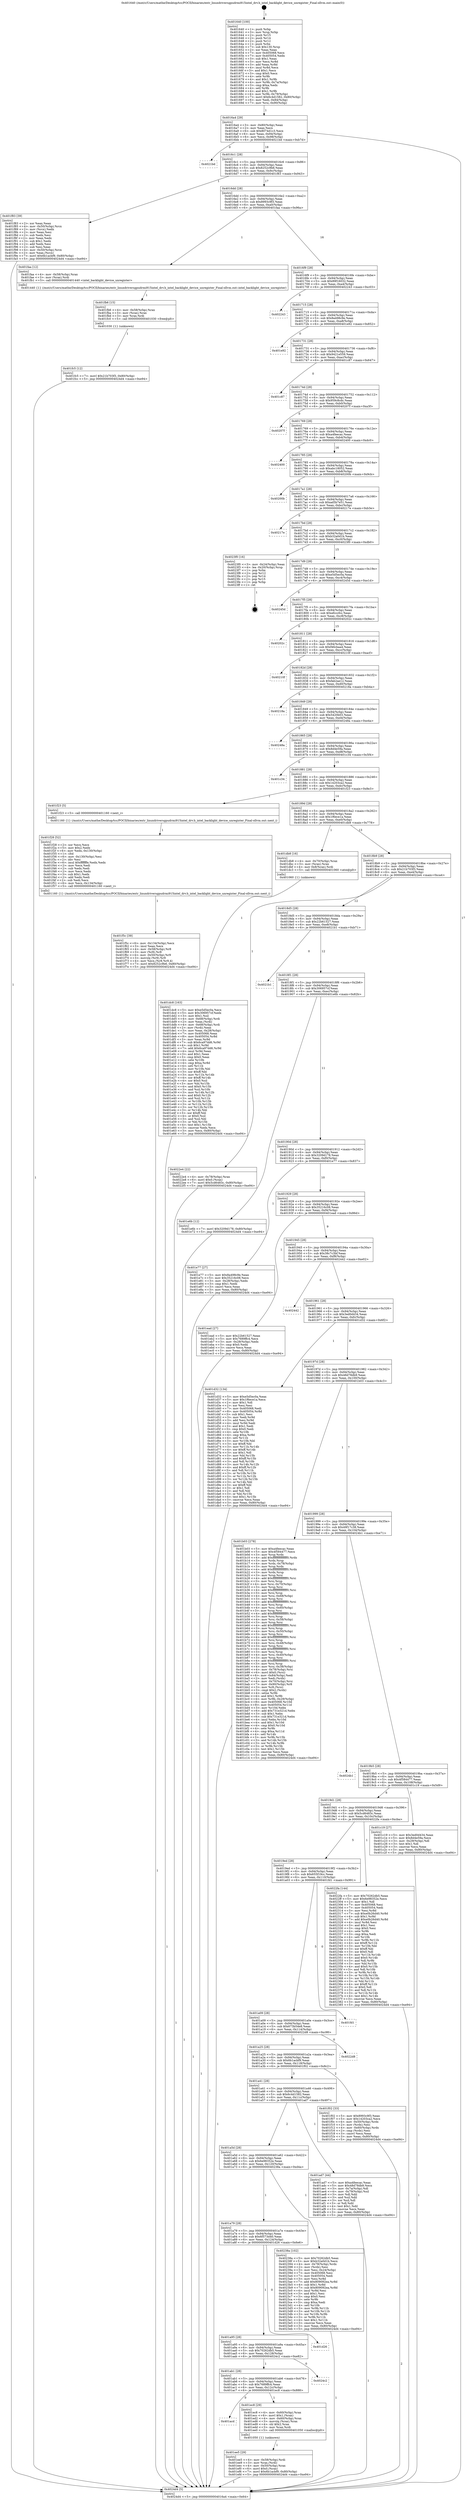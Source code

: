 digraph "0x401640" {
  label = "0x401640 (/mnt/c/Users/mathe/Desktop/tcc/POCII/binaries/extr_linuxdriversgpudrmi915intel_drv.h_intel_backlight_device_unregister_Final-ollvm.out::main(0))"
  labelloc = "t"
  node[shape=record]

  Entry [label="",width=0.3,height=0.3,shape=circle,fillcolor=black,style=filled]
  "0x4016a4" [label="{
     0x4016a4 [29]\l
     | [instrs]\l
     &nbsp;&nbsp;0x4016a4 \<+3\>: mov -0x80(%rbp),%eax\l
     &nbsp;&nbsp;0x4016a7 \<+2\>: mov %eax,%ecx\l
     &nbsp;&nbsp;0x4016a9 \<+6\>: sub $0x8074d1c3,%ecx\l
     &nbsp;&nbsp;0x4016af \<+6\>: mov %eax,-0x94(%rbp)\l
     &nbsp;&nbsp;0x4016b5 \<+6\>: mov %ecx,-0x98(%rbp)\l
     &nbsp;&nbsp;0x4016bb \<+6\>: je 00000000004021bd \<main+0xb7d\>\l
  }"]
  "0x4021bd" [label="{
     0x4021bd\l
  }", style=dashed]
  "0x4016c1" [label="{
     0x4016c1 [28]\l
     | [instrs]\l
     &nbsp;&nbsp;0x4016c1 \<+5\>: jmp 00000000004016c6 \<main+0x86\>\l
     &nbsp;&nbsp;0x4016c6 \<+6\>: mov -0x94(%rbp),%eax\l
     &nbsp;&nbsp;0x4016cc \<+5\>: sub $0x8252c9b6,%eax\l
     &nbsp;&nbsp;0x4016d1 \<+6\>: mov %eax,-0x9c(%rbp)\l
     &nbsp;&nbsp;0x4016d7 \<+6\>: je 0000000000401f83 \<main+0x943\>\l
  }"]
  Exit [label="",width=0.3,height=0.3,shape=circle,fillcolor=black,style=filled,peripheries=2]
  "0x401f83" [label="{
     0x401f83 [39]\l
     | [instrs]\l
     &nbsp;&nbsp;0x401f83 \<+2\>: xor %eax,%eax\l
     &nbsp;&nbsp;0x401f85 \<+4\>: mov -0x50(%rbp),%rcx\l
     &nbsp;&nbsp;0x401f89 \<+2\>: mov (%rcx),%edx\l
     &nbsp;&nbsp;0x401f8b \<+2\>: mov %eax,%esi\l
     &nbsp;&nbsp;0x401f8d \<+2\>: sub %edx,%esi\l
     &nbsp;&nbsp;0x401f8f \<+2\>: mov %eax,%edx\l
     &nbsp;&nbsp;0x401f91 \<+3\>: sub $0x1,%edx\l
     &nbsp;&nbsp;0x401f94 \<+2\>: add %edx,%esi\l
     &nbsp;&nbsp;0x401f96 \<+2\>: sub %esi,%eax\l
     &nbsp;&nbsp;0x401f98 \<+4\>: mov -0x50(%rbp),%rcx\l
     &nbsp;&nbsp;0x401f9c \<+2\>: mov %eax,(%rcx)\l
     &nbsp;&nbsp;0x401f9e \<+7\>: movl $0x6b1acbf9,-0x80(%rbp)\l
     &nbsp;&nbsp;0x401fa5 \<+5\>: jmp 00000000004024d4 \<main+0xe94\>\l
  }"]
  "0x4016dd" [label="{
     0x4016dd [28]\l
     | [instrs]\l
     &nbsp;&nbsp;0x4016dd \<+5\>: jmp 00000000004016e2 \<main+0xa2\>\l
     &nbsp;&nbsp;0x4016e2 \<+6\>: mov -0x94(%rbp),%eax\l
     &nbsp;&nbsp;0x4016e8 \<+5\>: sub $0x8993c9f3,%eax\l
     &nbsp;&nbsp;0x4016ed \<+6\>: mov %eax,-0xa0(%rbp)\l
     &nbsp;&nbsp;0x4016f3 \<+6\>: je 0000000000401faa \<main+0x96a\>\l
  }"]
  "0x401fc5" [label="{
     0x401fc5 [12]\l
     | [instrs]\l
     &nbsp;&nbsp;0x401fc5 \<+7\>: movl $0x21b703f3,-0x80(%rbp)\l
     &nbsp;&nbsp;0x401fcc \<+5\>: jmp 00000000004024d4 \<main+0xe94\>\l
  }"]
  "0x401faa" [label="{
     0x401faa [12]\l
     | [instrs]\l
     &nbsp;&nbsp;0x401faa \<+4\>: mov -0x58(%rbp),%rax\l
     &nbsp;&nbsp;0x401fae \<+3\>: mov (%rax),%rdi\l
     &nbsp;&nbsp;0x401fb1 \<+5\>: call 0000000000401440 \<intel_backlight_device_unregister\>\l
     | [calls]\l
     &nbsp;&nbsp;0x401440 \{1\} (/mnt/c/Users/mathe/Desktop/tcc/POCII/binaries/extr_linuxdriversgpudrmi915intel_drv.h_intel_backlight_device_unregister_Final-ollvm.out::intel_backlight_device_unregister)\l
  }"]
  "0x4016f9" [label="{
     0x4016f9 [28]\l
     | [instrs]\l
     &nbsp;&nbsp;0x4016f9 \<+5\>: jmp 00000000004016fe \<main+0xbe\>\l
     &nbsp;&nbsp;0x4016fe \<+6\>: mov -0x94(%rbp),%eax\l
     &nbsp;&nbsp;0x401704 \<+5\>: sub $0x89f16032,%eax\l
     &nbsp;&nbsp;0x401709 \<+6\>: mov %eax,-0xa4(%rbp)\l
     &nbsp;&nbsp;0x40170f \<+6\>: je 0000000000402243 \<main+0xc03\>\l
  }"]
  "0x401fb6" [label="{
     0x401fb6 [15]\l
     | [instrs]\l
     &nbsp;&nbsp;0x401fb6 \<+4\>: mov -0x58(%rbp),%rax\l
     &nbsp;&nbsp;0x401fba \<+3\>: mov (%rax),%rax\l
     &nbsp;&nbsp;0x401fbd \<+3\>: mov %rax,%rdi\l
     &nbsp;&nbsp;0x401fc0 \<+5\>: call 0000000000401030 \<free@plt\>\l
     | [calls]\l
     &nbsp;&nbsp;0x401030 \{1\} (unknown)\l
  }"]
  "0x402243" [label="{
     0x402243\l
  }", style=dashed]
  "0x401715" [label="{
     0x401715 [28]\l
     | [instrs]\l
     &nbsp;&nbsp;0x401715 \<+5\>: jmp 000000000040171a \<main+0xda\>\l
     &nbsp;&nbsp;0x40171a \<+6\>: mov -0x94(%rbp),%eax\l
     &nbsp;&nbsp;0x401720 \<+5\>: sub $0x8a498c9e,%eax\l
     &nbsp;&nbsp;0x401725 \<+6\>: mov %eax,-0xa8(%rbp)\l
     &nbsp;&nbsp;0x40172b \<+6\>: je 0000000000401e92 \<main+0x852\>\l
  }"]
  "0x401f5c" [label="{
     0x401f5c [39]\l
     | [instrs]\l
     &nbsp;&nbsp;0x401f5c \<+6\>: mov -0x134(%rbp),%ecx\l
     &nbsp;&nbsp;0x401f62 \<+3\>: imul %eax,%ecx\l
     &nbsp;&nbsp;0x401f65 \<+4\>: mov -0x58(%rbp),%r8\l
     &nbsp;&nbsp;0x401f69 \<+3\>: mov (%r8),%r8\l
     &nbsp;&nbsp;0x401f6c \<+4\>: mov -0x50(%rbp),%r9\l
     &nbsp;&nbsp;0x401f70 \<+3\>: movslq (%r9),%r9\l
     &nbsp;&nbsp;0x401f73 \<+4\>: mov %ecx,(%r8,%r9,4)\l
     &nbsp;&nbsp;0x401f77 \<+7\>: movl $0x8252c9b6,-0x80(%rbp)\l
     &nbsp;&nbsp;0x401f7e \<+5\>: jmp 00000000004024d4 \<main+0xe94\>\l
  }"]
  "0x401e92" [label="{
     0x401e92\l
  }", style=dashed]
  "0x401731" [label="{
     0x401731 [28]\l
     | [instrs]\l
     &nbsp;&nbsp;0x401731 \<+5\>: jmp 0000000000401736 \<main+0xf6\>\l
     &nbsp;&nbsp;0x401736 \<+6\>: mov -0x94(%rbp),%eax\l
     &nbsp;&nbsp;0x40173c \<+5\>: sub $0x9421e559,%eax\l
     &nbsp;&nbsp;0x401741 \<+6\>: mov %eax,-0xac(%rbp)\l
     &nbsp;&nbsp;0x401747 \<+6\>: je 0000000000401c87 \<main+0x647\>\l
  }"]
  "0x401f28" [label="{
     0x401f28 [52]\l
     | [instrs]\l
     &nbsp;&nbsp;0x401f28 \<+2\>: xor %ecx,%ecx\l
     &nbsp;&nbsp;0x401f2a \<+5\>: mov $0x2,%edx\l
     &nbsp;&nbsp;0x401f2f \<+6\>: mov %edx,-0x130(%rbp)\l
     &nbsp;&nbsp;0x401f35 \<+1\>: cltd\l
     &nbsp;&nbsp;0x401f36 \<+6\>: mov -0x130(%rbp),%esi\l
     &nbsp;&nbsp;0x401f3c \<+2\>: idiv %esi\l
     &nbsp;&nbsp;0x401f3e \<+6\>: imul $0xfffffffe,%edx,%edx\l
     &nbsp;&nbsp;0x401f44 \<+2\>: mov %ecx,%edi\l
     &nbsp;&nbsp;0x401f46 \<+2\>: sub %edx,%edi\l
     &nbsp;&nbsp;0x401f48 \<+2\>: mov %ecx,%edx\l
     &nbsp;&nbsp;0x401f4a \<+3\>: sub $0x1,%edx\l
     &nbsp;&nbsp;0x401f4d \<+2\>: add %edx,%edi\l
     &nbsp;&nbsp;0x401f4f \<+2\>: sub %edi,%ecx\l
     &nbsp;&nbsp;0x401f51 \<+6\>: mov %ecx,-0x134(%rbp)\l
     &nbsp;&nbsp;0x401f57 \<+5\>: call 0000000000401160 \<next_i\>\l
     | [calls]\l
     &nbsp;&nbsp;0x401160 \{1\} (/mnt/c/Users/mathe/Desktop/tcc/POCII/binaries/extr_linuxdriversgpudrmi915intel_drv.h_intel_backlight_device_unregister_Final-ollvm.out::next_i)\l
  }"]
  "0x401c87" [label="{
     0x401c87\l
  }", style=dashed]
  "0x40174d" [label="{
     0x40174d [28]\l
     | [instrs]\l
     &nbsp;&nbsp;0x40174d \<+5\>: jmp 0000000000401752 \<main+0x112\>\l
     &nbsp;&nbsp;0x401752 \<+6\>: mov -0x94(%rbp),%eax\l
     &nbsp;&nbsp;0x401758 \<+5\>: sub $0x959c8cdc,%eax\l
     &nbsp;&nbsp;0x40175d \<+6\>: mov %eax,-0xb0(%rbp)\l
     &nbsp;&nbsp;0x401763 \<+6\>: je 000000000040207f \<main+0xa3f\>\l
  }"]
  "0x401ee5" [label="{
     0x401ee5 [29]\l
     | [instrs]\l
     &nbsp;&nbsp;0x401ee5 \<+4\>: mov -0x58(%rbp),%rdi\l
     &nbsp;&nbsp;0x401ee9 \<+3\>: mov %rax,(%rdi)\l
     &nbsp;&nbsp;0x401eec \<+4\>: mov -0x50(%rbp),%rax\l
     &nbsp;&nbsp;0x401ef0 \<+6\>: movl $0x0,(%rax)\l
     &nbsp;&nbsp;0x401ef6 \<+7\>: movl $0x6b1acbf9,-0x80(%rbp)\l
     &nbsp;&nbsp;0x401efd \<+5\>: jmp 00000000004024d4 \<main+0xe94\>\l
  }"]
  "0x40207f" [label="{
     0x40207f\l
  }", style=dashed]
  "0x401769" [label="{
     0x401769 [28]\l
     | [instrs]\l
     &nbsp;&nbsp;0x401769 \<+5\>: jmp 000000000040176e \<main+0x12e\>\l
     &nbsp;&nbsp;0x40176e \<+6\>: mov -0x94(%rbp),%eax\l
     &nbsp;&nbsp;0x401774 \<+5\>: sub $0xa4feecac,%eax\l
     &nbsp;&nbsp;0x401779 \<+6\>: mov %eax,-0xb4(%rbp)\l
     &nbsp;&nbsp;0x40177f \<+6\>: je 0000000000402400 \<main+0xdc0\>\l
  }"]
  "0x401acd" [label="{
     0x401acd\l
  }", style=dashed]
  "0x402400" [label="{
     0x402400\l
  }", style=dashed]
  "0x401785" [label="{
     0x401785 [28]\l
     | [instrs]\l
     &nbsp;&nbsp;0x401785 \<+5\>: jmp 000000000040178a \<main+0x14a\>\l
     &nbsp;&nbsp;0x40178a \<+6\>: mov -0x94(%rbp),%eax\l
     &nbsp;&nbsp;0x401790 \<+5\>: sub $0xabc18052,%eax\l
     &nbsp;&nbsp;0x401795 \<+6\>: mov %eax,-0xb8(%rbp)\l
     &nbsp;&nbsp;0x40179b \<+6\>: je 000000000040200b \<main+0x9cb\>\l
  }"]
  "0x401ec8" [label="{
     0x401ec8 [29]\l
     | [instrs]\l
     &nbsp;&nbsp;0x401ec8 \<+4\>: mov -0x60(%rbp),%rax\l
     &nbsp;&nbsp;0x401ecc \<+6\>: movl $0x1,(%rax)\l
     &nbsp;&nbsp;0x401ed2 \<+4\>: mov -0x60(%rbp),%rax\l
     &nbsp;&nbsp;0x401ed6 \<+3\>: movslq (%rax),%rax\l
     &nbsp;&nbsp;0x401ed9 \<+4\>: shl $0x2,%rax\l
     &nbsp;&nbsp;0x401edd \<+3\>: mov %rax,%rdi\l
     &nbsp;&nbsp;0x401ee0 \<+5\>: call 0000000000401050 \<malloc@plt\>\l
     | [calls]\l
     &nbsp;&nbsp;0x401050 \{1\} (unknown)\l
  }"]
  "0x40200b" [label="{
     0x40200b\l
  }", style=dashed]
  "0x4017a1" [label="{
     0x4017a1 [28]\l
     | [instrs]\l
     &nbsp;&nbsp;0x4017a1 \<+5\>: jmp 00000000004017a6 \<main+0x166\>\l
     &nbsp;&nbsp;0x4017a6 \<+6\>: mov -0x94(%rbp),%eax\l
     &nbsp;&nbsp;0x4017ac \<+5\>: sub $0xad5b7e51,%eax\l
     &nbsp;&nbsp;0x4017b1 \<+6\>: mov %eax,-0xbc(%rbp)\l
     &nbsp;&nbsp;0x4017b7 \<+6\>: je 000000000040217e \<main+0xb3e\>\l
  }"]
  "0x401ab1" [label="{
     0x401ab1 [28]\l
     | [instrs]\l
     &nbsp;&nbsp;0x401ab1 \<+5\>: jmp 0000000000401ab6 \<main+0x476\>\l
     &nbsp;&nbsp;0x401ab6 \<+6\>: mov -0x94(%rbp),%eax\l
     &nbsp;&nbsp;0x401abc \<+5\>: sub $0x7689ffc4,%eax\l
     &nbsp;&nbsp;0x401ac1 \<+6\>: mov %eax,-0x12c(%rbp)\l
     &nbsp;&nbsp;0x401ac7 \<+6\>: je 0000000000401ec8 \<main+0x888\>\l
  }"]
  "0x40217e" [label="{
     0x40217e\l
  }", style=dashed]
  "0x4017bd" [label="{
     0x4017bd [28]\l
     | [instrs]\l
     &nbsp;&nbsp;0x4017bd \<+5\>: jmp 00000000004017c2 \<main+0x182\>\l
     &nbsp;&nbsp;0x4017c2 \<+6\>: mov -0x94(%rbp),%eax\l
     &nbsp;&nbsp;0x4017c8 \<+5\>: sub $0xb32a0d1b,%eax\l
     &nbsp;&nbsp;0x4017cd \<+6\>: mov %eax,-0xc0(%rbp)\l
     &nbsp;&nbsp;0x4017d3 \<+6\>: je 00000000004023f0 \<main+0xdb0\>\l
  }"]
  "0x4024c2" [label="{
     0x4024c2\l
  }", style=dashed]
  "0x4023f0" [label="{
     0x4023f0 [16]\l
     | [instrs]\l
     &nbsp;&nbsp;0x4023f0 \<+3\>: mov -0x24(%rbp),%eax\l
     &nbsp;&nbsp;0x4023f3 \<+4\>: lea -0x20(%rbp),%rsp\l
     &nbsp;&nbsp;0x4023f7 \<+1\>: pop %rbx\l
     &nbsp;&nbsp;0x4023f8 \<+2\>: pop %r12\l
     &nbsp;&nbsp;0x4023fa \<+2\>: pop %r14\l
     &nbsp;&nbsp;0x4023fc \<+2\>: pop %r15\l
     &nbsp;&nbsp;0x4023fe \<+1\>: pop %rbp\l
     &nbsp;&nbsp;0x4023ff \<+1\>: ret\l
  }"]
  "0x4017d9" [label="{
     0x4017d9 [28]\l
     | [instrs]\l
     &nbsp;&nbsp;0x4017d9 \<+5\>: jmp 00000000004017de \<main+0x19e\>\l
     &nbsp;&nbsp;0x4017de \<+6\>: mov -0x94(%rbp),%eax\l
     &nbsp;&nbsp;0x4017e4 \<+5\>: sub $0xe5d5ec0a,%eax\l
     &nbsp;&nbsp;0x4017e9 \<+6\>: mov %eax,-0xc4(%rbp)\l
     &nbsp;&nbsp;0x4017ef \<+6\>: je 000000000040245d \<main+0xe1d\>\l
  }"]
  "0x401a95" [label="{
     0x401a95 [28]\l
     | [instrs]\l
     &nbsp;&nbsp;0x401a95 \<+5\>: jmp 0000000000401a9a \<main+0x45a\>\l
     &nbsp;&nbsp;0x401a9a \<+6\>: mov -0x94(%rbp),%eax\l
     &nbsp;&nbsp;0x401aa0 \<+5\>: sub $0x70262db5,%eax\l
     &nbsp;&nbsp;0x401aa5 \<+6\>: mov %eax,-0x128(%rbp)\l
     &nbsp;&nbsp;0x401aab \<+6\>: je 00000000004024c2 \<main+0xe82\>\l
  }"]
  "0x40245d" [label="{
     0x40245d\l
  }", style=dashed]
  "0x4017f5" [label="{
     0x4017f5 [28]\l
     | [instrs]\l
     &nbsp;&nbsp;0x4017f5 \<+5\>: jmp 00000000004017fa \<main+0x1ba\>\l
     &nbsp;&nbsp;0x4017fa \<+6\>: mov -0x94(%rbp),%eax\l
     &nbsp;&nbsp;0x401800 \<+5\>: sub $0xefcccfcc,%eax\l
     &nbsp;&nbsp;0x401805 \<+6\>: mov %eax,-0xc8(%rbp)\l
     &nbsp;&nbsp;0x40180b \<+6\>: je 000000000040202c \<main+0x9ec\>\l
  }"]
  "0x401d26" [label="{
     0x401d26\l
  }", style=dashed]
  "0x40202c" [label="{
     0x40202c\l
  }", style=dashed]
  "0x401811" [label="{
     0x401811 [28]\l
     | [instrs]\l
     &nbsp;&nbsp;0x401811 \<+5\>: jmp 0000000000401816 \<main+0x1d6\>\l
     &nbsp;&nbsp;0x401816 \<+6\>: mov -0x94(%rbp),%eax\l
     &nbsp;&nbsp;0x40181c \<+5\>: sub $0xf46cbaa4,%eax\l
     &nbsp;&nbsp;0x401821 \<+6\>: mov %eax,-0xcc(%rbp)\l
     &nbsp;&nbsp;0x401827 \<+6\>: je 000000000040210f \<main+0xacf\>\l
  }"]
  "0x401a79" [label="{
     0x401a79 [28]\l
     | [instrs]\l
     &nbsp;&nbsp;0x401a79 \<+5\>: jmp 0000000000401a7e \<main+0x43e\>\l
     &nbsp;&nbsp;0x401a7e \<+6\>: mov -0x94(%rbp),%eax\l
     &nbsp;&nbsp;0x401a84 \<+5\>: sub $0x6f573d40,%eax\l
     &nbsp;&nbsp;0x401a89 \<+6\>: mov %eax,-0x124(%rbp)\l
     &nbsp;&nbsp;0x401a8f \<+6\>: je 0000000000401d26 \<main+0x6e6\>\l
  }"]
  "0x40210f" [label="{
     0x40210f\l
  }", style=dashed]
  "0x40182d" [label="{
     0x40182d [28]\l
     | [instrs]\l
     &nbsp;&nbsp;0x40182d \<+5\>: jmp 0000000000401832 \<main+0x1f2\>\l
     &nbsp;&nbsp;0x401832 \<+6\>: mov -0x94(%rbp),%eax\l
     &nbsp;&nbsp;0x401838 \<+5\>: sub $0xfab2ae12,%eax\l
     &nbsp;&nbsp;0x40183d \<+6\>: mov %eax,-0xd0(%rbp)\l
     &nbsp;&nbsp;0x401843 \<+6\>: je 000000000040218a \<main+0xb4a\>\l
  }"]
  "0x40238a" [label="{
     0x40238a [102]\l
     | [instrs]\l
     &nbsp;&nbsp;0x40238a \<+5\>: mov $0x70262db5,%eax\l
     &nbsp;&nbsp;0x40238f \<+5\>: mov $0xb32a0d1b,%ecx\l
     &nbsp;&nbsp;0x402394 \<+4\>: mov -0x78(%rbp),%rdx\l
     &nbsp;&nbsp;0x402398 \<+2\>: mov (%rdx),%esi\l
     &nbsp;&nbsp;0x40239a \<+3\>: mov %esi,-0x24(%rbp)\l
     &nbsp;&nbsp;0x40239d \<+7\>: mov 0x405068,%esi\l
     &nbsp;&nbsp;0x4023a4 \<+7\>: mov 0x405054,%edi\l
     &nbsp;&nbsp;0x4023ab \<+3\>: mov %esi,%r8d\l
     &nbsp;&nbsp;0x4023ae \<+7\>: add $0x809092ea,%r8d\l
     &nbsp;&nbsp;0x4023b5 \<+4\>: sub $0x1,%r8d\l
     &nbsp;&nbsp;0x4023b9 \<+7\>: sub $0x809092ea,%r8d\l
     &nbsp;&nbsp;0x4023c0 \<+4\>: imul %r8d,%esi\l
     &nbsp;&nbsp;0x4023c4 \<+3\>: and $0x1,%esi\l
     &nbsp;&nbsp;0x4023c7 \<+3\>: cmp $0x0,%esi\l
     &nbsp;&nbsp;0x4023ca \<+4\>: sete %r9b\l
     &nbsp;&nbsp;0x4023ce \<+3\>: cmp $0xa,%edi\l
     &nbsp;&nbsp;0x4023d1 \<+4\>: setl %r10b\l
     &nbsp;&nbsp;0x4023d5 \<+3\>: mov %r9b,%r11b\l
     &nbsp;&nbsp;0x4023d8 \<+3\>: and %r10b,%r11b\l
     &nbsp;&nbsp;0x4023db \<+3\>: xor %r10b,%r9b\l
     &nbsp;&nbsp;0x4023de \<+3\>: or %r9b,%r11b\l
     &nbsp;&nbsp;0x4023e1 \<+4\>: test $0x1,%r11b\l
     &nbsp;&nbsp;0x4023e5 \<+3\>: cmovne %ecx,%eax\l
     &nbsp;&nbsp;0x4023e8 \<+3\>: mov %eax,-0x80(%rbp)\l
     &nbsp;&nbsp;0x4023eb \<+5\>: jmp 00000000004024d4 \<main+0xe94\>\l
  }"]
  "0x40218a" [label="{
     0x40218a\l
  }", style=dashed]
  "0x401849" [label="{
     0x401849 [28]\l
     | [instrs]\l
     &nbsp;&nbsp;0x401849 \<+5\>: jmp 000000000040184e \<main+0x20e\>\l
     &nbsp;&nbsp;0x40184e \<+6\>: mov -0x94(%rbp),%eax\l
     &nbsp;&nbsp;0x401854 \<+5\>: sub $0x5420b03,%eax\l
     &nbsp;&nbsp;0x401859 \<+6\>: mov %eax,-0xd4(%rbp)\l
     &nbsp;&nbsp;0x40185f \<+6\>: je 000000000040248a \<main+0xe4a\>\l
  }"]
  "0x401dc8" [label="{
     0x401dc8 [163]\l
     | [instrs]\l
     &nbsp;&nbsp;0x401dc8 \<+5\>: mov $0xe5d5ec0a,%ecx\l
     &nbsp;&nbsp;0x401dcd \<+5\>: mov $0x306957cf,%edx\l
     &nbsp;&nbsp;0x401dd2 \<+3\>: mov $0x1,%sil\l
     &nbsp;&nbsp;0x401dd5 \<+4\>: mov -0x68(%rbp),%rdi\l
     &nbsp;&nbsp;0x401dd9 \<+2\>: mov %eax,(%rdi)\l
     &nbsp;&nbsp;0x401ddb \<+4\>: mov -0x68(%rbp),%rdi\l
     &nbsp;&nbsp;0x401ddf \<+2\>: mov (%rdi),%eax\l
     &nbsp;&nbsp;0x401de1 \<+3\>: mov %eax,-0x28(%rbp)\l
     &nbsp;&nbsp;0x401de4 \<+7\>: mov 0x405068,%eax\l
     &nbsp;&nbsp;0x401deb \<+8\>: mov 0x405054,%r8d\l
     &nbsp;&nbsp;0x401df3 \<+3\>: mov %eax,%r9d\l
     &nbsp;&nbsp;0x401df6 \<+7\>: sub $0x6ca97dd6,%r9d\l
     &nbsp;&nbsp;0x401dfd \<+4\>: sub $0x1,%r9d\l
     &nbsp;&nbsp;0x401e01 \<+7\>: add $0x6ca97dd6,%r9d\l
     &nbsp;&nbsp;0x401e08 \<+4\>: imul %r9d,%eax\l
     &nbsp;&nbsp;0x401e0c \<+3\>: and $0x1,%eax\l
     &nbsp;&nbsp;0x401e0f \<+3\>: cmp $0x0,%eax\l
     &nbsp;&nbsp;0x401e12 \<+4\>: sete %r10b\l
     &nbsp;&nbsp;0x401e16 \<+4\>: cmp $0xa,%r8d\l
     &nbsp;&nbsp;0x401e1a \<+4\>: setl %r11b\l
     &nbsp;&nbsp;0x401e1e \<+3\>: mov %r10b,%bl\l
     &nbsp;&nbsp;0x401e21 \<+3\>: xor $0xff,%bl\l
     &nbsp;&nbsp;0x401e24 \<+3\>: mov %r11b,%r14b\l
     &nbsp;&nbsp;0x401e27 \<+4\>: xor $0xff,%r14b\l
     &nbsp;&nbsp;0x401e2b \<+4\>: xor $0x0,%sil\l
     &nbsp;&nbsp;0x401e2f \<+3\>: mov %bl,%r15b\l
     &nbsp;&nbsp;0x401e32 \<+4\>: and $0x0,%r15b\l
     &nbsp;&nbsp;0x401e36 \<+3\>: and %sil,%r10b\l
     &nbsp;&nbsp;0x401e39 \<+3\>: mov %r14b,%r12b\l
     &nbsp;&nbsp;0x401e3c \<+4\>: and $0x0,%r12b\l
     &nbsp;&nbsp;0x401e40 \<+3\>: and %sil,%r11b\l
     &nbsp;&nbsp;0x401e43 \<+3\>: or %r10b,%r15b\l
     &nbsp;&nbsp;0x401e46 \<+3\>: or %r11b,%r12b\l
     &nbsp;&nbsp;0x401e49 \<+3\>: xor %r12b,%r15b\l
     &nbsp;&nbsp;0x401e4c \<+3\>: or %r14b,%bl\l
     &nbsp;&nbsp;0x401e4f \<+3\>: xor $0xff,%bl\l
     &nbsp;&nbsp;0x401e52 \<+4\>: or $0x0,%sil\l
     &nbsp;&nbsp;0x401e56 \<+3\>: and %sil,%bl\l
     &nbsp;&nbsp;0x401e59 \<+3\>: or %bl,%r15b\l
     &nbsp;&nbsp;0x401e5c \<+4\>: test $0x1,%r15b\l
     &nbsp;&nbsp;0x401e60 \<+3\>: cmovne %edx,%ecx\l
     &nbsp;&nbsp;0x401e63 \<+3\>: mov %ecx,-0x80(%rbp)\l
     &nbsp;&nbsp;0x401e66 \<+5\>: jmp 00000000004024d4 \<main+0xe94\>\l
  }"]
  "0x40248a" [label="{
     0x40248a\l
  }", style=dashed]
  "0x401865" [label="{
     0x401865 [28]\l
     | [instrs]\l
     &nbsp;&nbsp;0x401865 \<+5\>: jmp 000000000040186a \<main+0x22a\>\l
     &nbsp;&nbsp;0x40186a \<+6\>: mov -0x94(%rbp),%eax\l
     &nbsp;&nbsp;0x401870 \<+5\>: sub $0x8d4e59a,%eax\l
     &nbsp;&nbsp;0x401875 \<+6\>: mov %eax,-0xd8(%rbp)\l
     &nbsp;&nbsp;0x40187b \<+6\>: je 0000000000401c34 \<main+0x5f4\>\l
  }"]
  "0x401640" [label="{
     0x401640 [100]\l
     | [instrs]\l
     &nbsp;&nbsp;0x401640 \<+1\>: push %rbp\l
     &nbsp;&nbsp;0x401641 \<+3\>: mov %rsp,%rbp\l
     &nbsp;&nbsp;0x401644 \<+2\>: push %r15\l
     &nbsp;&nbsp;0x401646 \<+2\>: push %r14\l
     &nbsp;&nbsp;0x401648 \<+2\>: push %r12\l
     &nbsp;&nbsp;0x40164a \<+1\>: push %rbx\l
     &nbsp;&nbsp;0x40164b \<+7\>: sub $0x130,%rsp\l
     &nbsp;&nbsp;0x401652 \<+2\>: xor %eax,%eax\l
     &nbsp;&nbsp;0x401654 \<+7\>: mov 0x405068,%ecx\l
     &nbsp;&nbsp;0x40165b \<+7\>: mov 0x405054,%edx\l
     &nbsp;&nbsp;0x401662 \<+3\>: sub $0x1,%eax\l
     &nbsp;&nbsp;0x401665 \<+3\>: mov %ecx,%r8d\l
     &nbsp;&nbsp;0x401668 \<+3\>: add %eax,%r8d\l
     &nbsp;&nbsp;0x40166b \<+4\>: imul %r8d,%ecx\l
     &nbsp;&nbsp;0x40166f \<+3\>: and $0x1,%ecx\l
     &nbsp;&nbsp;0x401672 \<+3\>: cmp $0x0,%ecx\l
     &nbsp;&nbsp;0x401675 \<+4\>: sete %r9b\l
     &nbsp;&nbsp;0x401679 \<+4\>: and $0x1,%r9b\l
     &nbsp;&nbsp;0x40167d \<+4\>: mov %r9b,-0x7a(%rbp)\l
     &nbsp;&nbsp;0x401681 \<+3\>: cmp $0xa,%edx\l
     &nbsp;&nbsp;0x401684 \<+4\>: setl %r9b\l
     &nbsp;&nbsp;0x401688 \<+4\>: and $0x1,%r9b\l
     &nbsp;&nbsp;0x40168c \<+4\>: mov %r9b,-0x79(%rbp)\l
     &nbsp;&nbsp;0x401690 \<+7\>: movl $0x6c4d1582,-0x80(%rbp)\l
     &nbsp;&nbsp;0x401697 \<+6\>: mov %edi,-0x84(%rbp)\l
     &nbsp;&nbsp;0x40169d \<+7\>: mov %rsi,-0x90(%rbp)\l
  }"]
  "0x401c34" [label="{
     0x401c34\l
  }", style=dashed]
  "0x401881" [label="{
     0x401881 [28]\l
     | [instrs]\l
     &nbsp;&nbsp;0x401881 \<+5\>: jmp 0000000000401886 \<main+0x246\>\l
     &nbsp;&nbsp;0x401886 \<+6\>: mov -0x94(%rbp),%eax\l
     &nbsp;&nbsp;0x40188c \<+5\>: sub $0x14203ca2,%eax\l
     &nbsp;&nbsp;0x401891 \<+6\>: mov %eax,-0xdc(%rbp)\l
     &nbsp;&nbsp;0x401897 \<+6\>: je 0000000000401f23 \<main+0x8e3\>\l
  }"]
  "0x4024d4" [label="{
     0x4024d4 [5]\l
     | [instrs]\l
     &nbsp;&nbsp;0x4024d4 \<+5\>: jmp 00000000004016a4 \<main+0x64\>\l
  }"]
  "0x401f23" [label="{
     0x401f23 [5]\l
     | [instrs]\l
     &nbsp;&nbsp;0x401f23 \<+5\>: call 0000000000401160 \<next_i\>\l
     | [calls]\l
     &nbsp;&nbsp;0x401160 \{1\} (/mnt/c/Users/mathe/Desktop/tcc/POCII/binaries/extr_linuxdriversgpudrmi915intel_drv.h_intel_backlight_device_unregister_Final-ollvm.out::next_i)\l
  }"]
  "0x40189d" [label="{
     0x40189d [28]\l
     | [instrs]\l
     &nbsp;&nbsp;0x40189d \<+5\>: jmp 00000000004018a2 \<main+0x262\>\l
     &nbsp;&nbsp;0x4018a2 \<+6\>: mov -0x94(%rbp),%eax\l
     &nbsp;&nbsp;0x4018a8 \<+5\>: sub $0x1f6ece1a,%eax\l
     &nbsp;&nbsp;0x4018ad \<+6\>: mov %eax,-0xe0(%rbp)\l
     &nbsp;&nbsp;0x4018b3 \<+6\>: je 0000000000401db8 \<main+0x778\>\l
  }"]
  "0x401a5d" [label="{
     0x401a5d [28]\l
     | [instrs]\l
     &nbsp;&nbsp;0x401a5d \<+5\>: jmp 0000000000401a62 \<main+0x422\>\l
     &nbsp;&nbsp;0x401a62 \<+6\>: mov -0x94(%rbp),%eax\l
     &nbsp;&nbsp;0x401a68 \<+5\>: sub $0x6e98352e,%eax\l
     &nbsp;&nbsp;0x401a6d \<+6\>: mov %eax,-0x120(%rbp)\l
     &nbsp;&nbsp;0x401a73 \<+6\>: je 000000000040238a \<main+0xd4a\>\l
  }"]
  "0x401db8" [label="{
     0x401db8 [16]\l
     | [instrs]\l
     &nbsp;&nbsp;0x401db8 \<+4\>: mov -0x70(%rbp),%rax\l
     &nbsp;&nbsp;0x401dbc \<+3\>: mov (%rax),%rax\l
     &nbsp;&nbsp;0x401dbf \<+4\>: mov 0x8(%rax),%rdi\l
     &nbsp;&nbsp;0x401dc3 \<+5\>: call 0000000000401060 \<atoi@plt\>\l
     | [calls]\l
     &nbsp;&nbsp;0x401060 \{1\} (unknown)\l
  }"]
  "0x4018b9" [label="{
     0x4018b9 [28]\l
     | [instrs]\l
     &nbsp;&nbsp;0x4018b9 \<+5\>: jmp 00000000004018be \<main+0x27e\>\l
     &nbsp;&nbsp;0x4018be \<+6\>: mov -0x94(%rbp),%eax\l
     &nbsp;&nbsp;0x4018c4 \<+5\>: sub $0x21b703f3,%eax\l
     &nbsp;&nbsp;0x4018c9 \<+6\>: mov %eax,-0xe4(%rbp)\l
     &nbsp;&nbsp;0x4018cf \<+6\>: je 00000000004022e4 \<main+0xca4\>\l
  }"]
  "0x401ad7" [label="{
     0x401ad7 [44]\l
     | [instrs]\l
     &nbsp;&nbsp;0x401ad7 \<+5\>: mov $0xa4feecac,%eax\l
     &nbsp;&nbsp;0x401adc \<+5\>: mov $0x48d78db9,%ecx\l
     &nbsp;&nbsp;0x401ae1 \<+3\>: mov -0x7a(%rbp),%dl\l
     &nbsp;&nbsp;0x401ae4 \<+4\>: mov -0x79(%rbp),%sil\l
     &nbsp;&nbsp;0x401ae8 \<+3\>: mov %dl,%dil\l
     &nbsp;&nbsp;0x401aeb \<+3\>: and %sil,%dil\l
     &nbsp;&nbsp;0x401aee \<+3\>: xor %sil,%dl\l
     &nbsp;&nbsp;0x401af1 \<+3\>: or %dl,%dil\l
     &nbsp;&nbsp;0x401af4 \<+4\>: test $0x1,%dil\l
     &nbsp;&nbsp;0x401af8 \<+3\>: cmovne %ecx,%eax\l
     &nbsp;&nbsp;0x401afb \<+3\>: mov %eax,-0x80(%rbp)\l
     &nbsp;&nbsp;0x401afe \<+5\>: jmp 00000000004024d4 \<main+0xe94\>\l
  }"]
  "0x4022e4" [label="{
     0x4022e4 [22]\l
     | [instrs]\l
     &nbsp;&nbsp;0x4022e4 \<+4\>: mov -0x78(%rbp),%rax\l
     &nbsp;&nbsp;0x4022e8 \<+6\>: movl $0x0,(%rax)\l
     &nbsp;&nbsp;0x4022ee \<+7\>: movl $0x5cd6483c,-0x80(%rbp)\l
     &nbsp;&nbsp;0x4022f5 \<+5\>: jmp 00000000004024d4 \<main+0xe94\>\l
  }"]
  "0x4018d5" [label="{
     0x4018d5 [28]\l
     | [instrs]\l
     &nbsp;&nbsp;0x4018d5 \<+5\>: jmp 00000000004018da \<main+0x29a\>\l
     &nbsp;&nbsp;0x4018da \<+6\>: mov -0x94(%rbp),%eax\l
     &nbsp;&nbsp;0x4018e0 \<+5\>: sub $0x22b61527,%eax\l
     &nbsp;&nbsp;0x4018e5 \<+6\>: mov %eax,-0xe8(%rbp)\l
     &nbsp;&nbsp;0x4018eb \<+6\>: je 00000000004021b1 \<main+0xb71\>\l
  }"]
  "0x401a41" [label="{
     0x401a41 [28]\l
     | [instrs]\l
     &nbsp;&nbsp;0x401a41 \<+5\>: jmp 0000000000401a46 \<main+0x406\>\l
     &nbsp;&nbsp;0x401a46 \<+6\>: mov -0x94(%rbp),%eax\l
     &nbsp;&nbsp;0x401a4c \<+5\>: sub $0x6c4d1582,%eax\l
     &nbsp;&nbsp;0x401a51 \<+6\>: mov %eax,-0x11c(%rbp)\l
     &nbsp;&nbsp;0x401a57 \<+6\>: je 0000000000401ad7 \<main+0x497\>\l
  }"]
  "0x4021b1" [label="{
     0x4021b1\l
  }", style=dashed]
  "0x4018f1" [label="{
     0x4018f1 [28]\l
     | [instrs]\l
     &nbsp;&nbsp;0x4018f1 \<+5\>: jmp 00000000004018f6 \<main+0x2b6\>\l
     &nbsp;&nbsp;0x4018f6 \<+6\>: mov -0x94(%rbp),%eax\l
     &nbsp;&nbsp;0x4018fc \<+5\>: sub $0x306957cf,%eax\l
     &nbsp;&nbsp;0x401901 \<+6\>: mov %eax,-0xec(%rbp)\l
     &nbsp;&nbsp;0x401907 \<+6\>: je 0000000000401e6b \<main+0x82b\>\l
  }"]
  "0x401f02" [label="{
     0x401f02 [33]\l
     | [instrs]\l
     &nbsp;&nbsp;0x401f02 \<+5\>: mov $0x8993c9f3,%eax\l
     &nbsp;&nbsp;0x401f07 \<+5\>: mov $0x14203ca2,%ecx\l
     &nbsp;&nbsp;0x401f0c \<+4\>: mov -0x50(%rbp),%rdx\l
     &nbsp;&nbsp;0x401f10 \<+2\>: mov (%rdx),%esi\l
     &nbsp;&nbsp;0x401f12 \<+4\>: mov -0x60(%rbp),%rdx\l
     &nbsp;&nbsp;0x401f16 \<+2\>: cmp (%rdx),%esi\l
     &nbsp;&nbsp;0x401f18 \<+3\>: cmovl %ecx,%eax\l
     &nbsp;&nbsp;0x401f1b \<+3\>: mov %eax,-0x80(%rbp)\l
     &nbsp;&nbsp;0x401f1e \<+5\>: jmp 00000000004024d4 \<main+0xe94\>\l
  }"]
  "0x401e6b" [label="{
     0x401e6b [12]\l
     | [instrs]\l
     &nbsp;&nbsp;0x401e6b \<+7\>: movl $0x3209d178,-0x80(%rbp)\l
     &nbsp;&nbsp;0x401e72 \<+5\>: jmp 00000000004024d4 \<main+0xe94\>\l
  }"]
  "0x40190d" [label="{
     0x40190d [28]\l
     | [instrs]\l
     &nbsp;&nbsp;0x40190d \<+5\>: jmp 0000000000401912 \<main+0x2d2\>\l
     &nbsp;&nbsp;0x401912 \<+6\>: mov -0x94(%rbp),%eax\l
     &nbsp;&nbsp;0x401918 \<+5\>: sub $0x3209d178,%eax\l
     &nbsp;&nbsp;0x40191d \<+6\>: mov %eax,-0xf0(%rbp)\l
     &nbsp;&nbsp;0x401923 \<+6\>: je 0000000000401e77 \<main+0x837\>\l
  }"]
  "0x401a25" [label="{
     0x401a25 [28]\l
     | [instrs]\l
     &nbsp;&nbsp;0x401a25 \<+5\>: jmp 0000000000401a2a \<main+0x3ea\>\l
     &nbsp;&nbsp;0x401a2a \<+6\>: mov -0x94(%rbp),%eax\l
     &nbsp;&nbsp;0x401a30 \<+5\>: sub $0x6b1acbf9,%eax\l
     &nbsp;&nbsp;0x401a35 \<+6\>: mov %eax,-0x118(%rbp)\l
     &nbsp;&nbsp;0x401a3b \<+6\>: je 0000000000401f02 \<main+0x8c2\>\l
  }"]
  "0x401e77" [label="{
     0x401e77 [27]\l
     | [instrs]\l
     &nbsp;&nbsp;0x401e77 \<+5\>: mov $0x8a498c9e,%eax\l
     &nbsp;&nbsp;0x401e7c \<+5\>: mov $0x35216c08,%ecx\l
     &nbsp;&nbsp;0x401e81 \<+3\>: mov -0x28(%rbp),%edx\l
     &nbsp;&nbsp;0x401e84 \<+3\>: cmp $0x1,%edx\l
     &nbsp;&nbsp;0x401e87 \<+3\>: cmovl %ecx,%eax\l
     &nbsp;&nbsp;0x401e8a \<+3\>: mov %eax,-0x80(%rbp)\l
     &nbsp;&nbsp;0x401e8d \<+5\>: jmp 00000000004024d4 \<main+0xe94\>\l
  }"]
  "0x401929" [label="{
     0x401929 [28]\l
     | [instrs]\l
     &nbsp;&nbsp;0x401929 \<+5\>: jmp 000000000040192e \<main+0x2ee\>\l
     &nbsp;&nbsp;0x40192e \<+6\>: mov -0x94(%rbp),%eax\l
     &nbsp;&nbsp;0x401934 \<+5\>: sub $0x35216c08,%eax\l
     &nbsp;&nbsp;0x401939 \<+6\>: mov %eax,-0xf4(%rbp)\l
     &nbsp;&nbsp;0x40193f \<+6\>: je 0000000000401ead \<main+0x86d\>\l
  }"]
  "0x4022d8" [label="{
     0x4022d8\l
  }", style=dashed]
  "0x401ead" [label="{
     0x401ead [27]\l
     | [instrs]\l
     &nbsp;&nbsp;0x401ead \<+5\>: mov $0x22b61527,%eax\l
     &nbsp;&nbsp;0x401eb2 \<+5\>: mov $0x7689ffc4,%ecx\l
     &nbsp;&nbsp;0x401eb7 \<+3\>: mov -0x28(%rbp),%edx\l
     &nbsp;&nbsp;0x401eba \<+3\>: cmp $0x0,%edx\l
     &nbsp;&nbsp;0x401ebd \<+3\>: cmove %ecx,%eax\l
     &nbsp;&nbsp;0x401ec0 \<+3\>: mov %eax,-0x80(%rbp)\l
     &nbsp;&nbsp;0x401ec3 \<+5\>: jmp 00000000004024d4 \<main+0xe94\>\l
  }"]
  "0x401945" [label="{
     0x401945 [28]\l
     | [instrs]\l
     &nbsp;&nbsp;0x401945 \<+5\>: jmp 000000000040194a \<main+0x30a\>\l
     &nbsp;&nbsp;0x40194a \<+6\>: mov -0x94(%rbp),%eax\l
     &nbsp;&nbsp;0x401950 \<+5\>: sub $0x38c7c3bf,%eax\l
     &nbsp;&nbsp;0x401955 \<+6\>: mov %eax,-0xf8(%rbp)\l
     &nbsp;&nbsp;0x40195b \<+6\>: je 0000000000402442 \<main+0xe02\>\l
  }"]
  "0x401a09" [label="{
     0x401a09 [28]\l
     | [instrs]\l
     &nbsp;&nbsp;0x401a09 \<+5\>: jmp 0000000000401a0e \<main+0x3ce\>\l
     &nbsp;&nbsp;0x401a0e \<+6\>: mov -0x94(%rbp),%eax\l
     &nbsp;&nbsp;0x401a14 \<+5\>: sub $0x673b54e8,%eax\l
     &nbsp;&nbsp;0x401a19 \<+6\>: mov %eax,-0x114(%rbp)\l
     &nbsp;&nbsp;0x401a1f \<+6\>: je 00000000004022d8 \<main+0xc98\>\l
  }"]
  "0x402442" [label="{
     0x402442\l
  }", style=dashed]
  "0x401961" [label="{
     0x401961 [28]\l
     | [instrs]\l
     &nbsp;&nbsp;0x401961 \<+5\>: jmp 0000000000401966 \<main+0x326\>\l
     &nbsp;&nbsp;0x401966 \<+6\>: mov -0x94(%rbp),%eax\l
     &nbsp;&nbsp;0x40196c \<+5\>: sub $0x3ed0d434,%eax\l
     &nbsp;&nbsp;0x401971 \<+6\>: mov %eax,-0xfc(%rbp)\l
     &nbsp;&nbsp;0x401977 \<+6\>: je 0000000000401d32 \<main+0x6f2\>\l
  }"]
  "0x401fd1" [label="{
     0x401fd1\l
  }", style=dashed]
  "0x401d32" [label="{
     0x401d32 [134]\l
     | [instrs]\l
     &nbsp;&nbsp;0x401d32 \<+5\>: mov $0xe5d5ec0a,%eax\l
     &nbsp;&nbsp;0x401d37 \<+5\>: mov $0x1f6ece1a,%ecx\l
     &nbsp;&nbsp;0x401d3c \<+2\>: mov $0x1,%dl\l
     &nbsp;&nbsp;0x401d3e \<+2\>: xor %esi,%esi\l
     &nbsp;&nbsp;0x401d40 \<+7\>: mov 0x405068,%edi\l
     &nbsp;&nbsp;0x401d47 \<+8\>: mov 0x405054,%r8d\l
     &nbsp;&nbsp;0x401d4f \<+3\>: sub $0x1,%esi\l
     &nbsp;&nbsp;0x401d52 \<+3\>: mov %edi,%r9d\l
     &nbsp;&nbsp;0x401d55 \<+3\>: add %esi,%r9d\l
     &nbsp;&nbsp;0x401d58 \<+4\>: imul %r9d,%edi\l
     &nbsp;&nbsp;0x401d5c \<+3\>: and $0x1,%edi\l
     &nbsp;&nbsp;0x401d5f \<+3\>: cmp $0x0,%edi\l
     &nbsp;&nbsp;0x401d62 \<+4\>: sete %r10b\l
     &nbsp;&nbsp;0x401d66 \<+4\>: cmp $0xa,%r8d\l
     &nbsp;&nbsp;0x401d6a \<+4\>: setl %r11b\l
     &nbsp;&nbsp;0x401d6e \<+3\>: mov %r10b,%bl\l
     &nbsp;&nbsp;0x401d71 \<+3\>: xor $0xff,%bl\l
     &nbsp;&nbsp;0x401d74 \<+3\>: mov %r11b,%r14b\l
     &nbsp;&nbsp;0x401d77 \<+4\>: xor $0xff,%r14b\l
     &nbsp;&nbsp;0x401d7b \<+3\>: xor $0x1,%dl\l
     &nbsp;&nbsp;0x401d7e \<+3\>: mov %bl,%r15b\l
     &nbsp;&nbsp;0x401d81 \<+4\>: and $0xff,%r15b\l
     &nbsp;&nbsp;0x401d85 \<+3\>: and %dl,%r10b\l
     &nbsp;&nbsp;0x401d88 \<+3\>: mov %r14b,%r12b\l
     &nbsp;&nbsp;0x401d8b \<+4\>: and $0xff,%r12b\l
     &nbsp;&nbsp;0x401d8f \<+3\>: and %dl,%r11b\l
     &nbsp;&nbsp;0x401d92 \<+3\>: or %r10b,%r15b\l
     &nbsp;&nbsp;0x401d95 \<+3\>: or %r11b,%r12b\l
     &nbsp;&nbsp;0x401d98 \<+3\>: xor %r12b,%r15b\l
     &nbsp;&nbsp;0x401d9b \<+3\>: or %r14b,%bl\l
     &nbsp;&nbsp;0x401d9e \<+3\>: xor $0xff,%bl\l
     &nbsp;&nbsp;0x401da1 \<+3\>: or $0x1,%dl\l
     &nbsp;&nbsp;0x401da4 \<+2\>: and %dl,%bl\l
     &nbsp;&nbsp;0x401da6 \<+3\>: or %bl,%r15b\l
     &nbsp;&nbsp;0x401da9 \<+4\>: test $0x1,%r15b\l
     &nbsp;&nbsp;0x401dad \<+3\>: cmovne %ecx,%eax\l
     &nbsp;&nbsp;0x401db0 \<+3\>: mov %eax,-0x80(%rbp)\l
     &nbsp;&nbsp;0x401db3 \<+5\>: jmp 00000000004024d4 \<main+0xe94\>\l
  }"]
  "0x40197d" [label="{
     0x40197d [28]\l
     | [instrs]\l
     &nbsp;&nbsp;0x40197d \<+5\>: jmp 0000000000401982 \<main+0x342\>\l
     &nbsp;&nbsp;0x401982 \<+6\>: mov -0x94(%rbp),%eax\l
     &nbsp;&nbsp;0x401988 \<+5\>: sub $0x48d78db9,%eax\l
     &nbsp;&nbsp;0x40198d \<+6\>: mov %eax,-0x100(%rbp)\l
     &nbsp;&nbsp;0x401993 \<+6\>: je 0000000000401b03 \<main+0x4c3\>\l
  }"]
  "0x4019ed" [label="{
     0x4019ed [28]\l
     | [instrs]\l
     &nbsp;&nbsp;0x4019ed \<+5\>: jmp 00000000004019f2 \<main+0x3b2\>\l
     &nbsp;&nbsp;0x4019f2 \<+6\>: mov -0x94(%rbp),%eax\l
     &nbsp;&nbsp;0x4019f8 \<+5\>: sub $0x655f19cc,%eax\l
     &nbsp;&nbsp;0x4019fd \<+6\>: mov %eax,-0x110(%rbp)\l
     &nbsp;&nbsp;0x401a03 \<+6\>: je 0000000000401fd1 \<main+0x991\>\l
  }"]
  "0x401b03" [label="{
     0x401b03 [278]\l
     | [instrs]\l
     &nbsp;&nbsp;0x401b03 \<+5\>: mov $0xa4feecac,%eax\l
     &nbsp;&nbsp;0x401b08 \<+5\>: mov $0x4f584477,%ecx\l
     &nbsp;&nbsp;0x401b0d \<+3\>: mov %rsp,%rdx\l
     &nbsp;&nbsp;0x401b10 \<+4\>: add $0xfffffffffffffff0,%rdx\l
     &nbsp;&nbsp;0x401b14 \<+3\>: mov %rdx,%rsp\l
     &nbsp;&nbsp;0x401b17 \<+4\>: mov %rdx,-0x78(%rbp)\l
     &nbsp;&nbsp;0x401b1b \<+3\>: mov %rsp,%rdx\l
     &nbsp;&nbsp;0x401b1e \<+4\>: add $0xfffffffffffffff0,%rdx\l
     &nbsp;&nbsp;0x401b22 \<+3\>: mov %rdx,%rsp\l
     &nbsp;&nbsp;0x401b25 \<+3\>: mov %rsp,%rsi\l
     &nbsp;&nbsp;0x401b28 \<+4\>: add $0xfffffffffffffff0,%rsi\l
     &nbsp;&nbsp;0x401b2c \<+3\>: mov %rsi,%rsp\l
     &nbsp;&nbsp;0x401b2f \<+4\>: mov %rsi,-0x70(%rbp)\l
     &nbsp;&nbsp;0x401b33 \<+3\>: mov %rsp,%rsi\l
     &nbsp;&nbsp;0x401b36 \<+4\>: add $0xfffffffffffffff0,%rsi\l
     &nbsp;&nbsp;0x401b3a \<+3\>: mov %rsi,%rsp\l
     &nbsp;&nbsp;0x401b3d \<+4\>: mov %rsi,-0x68(%rbp)\l
     &nbsp;&nbsp;0x401b41 \<+3\>: mov %rsp,%rsi\l
     &nbsp;&nbsp;0x401b44 \<+4\>: add $0xfffffffffffffff0,%rsi\l
     &nbsp;&nbsp;0x401b48 \<+3\>: mov %rsi,%rsp\l
     &nbsp;&nbsp;0x401b4b \<+4\>: mov %rsi,-0x60(%rbp)\l
     &nbsp;&nbsp;0x401b4f \<+3\>: mov %rsp,%rsi\l
     &nbsp;&nbsp;0x401b52 \<+4\>: add $0xfffffffffffffff0,%rsi\l
     &nbsp;&nbsp;0x401b56 \<+3\>: mov %rsi,%rsp\l
     &nbsp;&nbsp;0x401b59 \<+4\>: mov %rsi,-0x58(%rbp)\l
     &nbsp;&nbsp;0x401b5d \<+3\>: mov %rsp,%rsi\l
     &nbsp;&nbsp;0x401b60 \<+4\>: add $0xfffffffffffffff0,%rsi\l
     &nbsp;&nbsp;0x401b64 \<+3\>: mov %rsi,%rsp\l
     &nbsp;&nbsp;0x401b67 \<+4\>: mov %rsi,-0x50(%rbp)\l
     &nbsp;&nbsp;0x401b6b \<+3\>: mov %rsp,%rsi\l
     &nbsp;&nbsp;0x401b6e \<+4\>: add $0xfffffffffffffff0,%rsi\l
     &nbsp;&nbsp;0x401b72 \<+3\>: mov %rsi,%rsp\l
     &nbsp;&nbsp;0x401b75 \<+4\>: mov %rsi,-0x48(%rbp)\l
     &nbsp;&nbsp;0x401b79 \<+3\>: mov %rsp,%rsi\l
     &nbsp;&nbsp;0x401b7c \<+4\>: add $0xfffffffffffffff0,%rsi\l
     &nbsp;&nbsp;0x401b80 \<+3\>: mov %rsi,%rsp\l
     &nbsp;&nbsp;0x401b83 \<+4\>: mov %rsi,-0x40(%rbp)\l
     &nbsp;&nbsp;0x401b87 \<+3\>: mov %rsp,%rsi\l
     &nbsp;&nbsp;0x401b8a \<+4\>: add $0xfffffffffffffff0,%rsi\l
     &nbsp;&nbsp;0x401b8e \<+3\>: mov %rsi,%rsp\l
     &nbsp;&nbsp;0x401b91 \<+4\>: mov %rsi,-0x38(%rbp)\l
     &nbsp;&nbsp;0x401b95 \<+4\>: mov -0x78(%rbp),%rsi\l
     &nbsp;&nbsp;0x401b99 \<+6\>: movl $0x0,(%rsi)\l
     &nbsp;&nbsp;0x401b9f \<+6\>: mov -0x84(%rbp),%edi\l
     &nbsp;&nbsp;0x401ba5 \<+2\>: mov %edi,(%rdx)\l
     &nbsp;&nbsp;0x401ba7 \<+4\>: mov -0x70(%rbp),%rsi\l
     &nbsp;&nbsp;0x401bab \<+7\>: mov -0x90(%rbp),%r8\l
     &nbsp;&nbsp;0x401bb2 \<+3\>: mov %r8,(%rsi)\l
     &nbsp;&nbsp;0x401bb5 \<+3\>: cmpl $0x2,(%rdx)\l
     &nbsp;&nbsp;0x401bb8 \<+4\>: setne %r9b\l
     &nbsp;&nbsp;0x401bbc \<+4\>: and $0x1,%r9b\l
     &nbsp;&nbsp;0x401bc0 \<+4\>: mov %r9b,-0x29(%rbp)\l
     &nbsp;&nbsp;0x401bc4 \<+8\>: mov 0x405068,%r10d\l
     &nbsp;&nbsp;0x401bcc \<+8\>: mov 0x405054,%r11d\l
     &nbsp;&nbsp;0x401bd4 \<+3\>: mov %r10d,%ebx\l
     &nbsp;&nbsp;0x401bd7 \<+6\>: add $0x731e321d,%ebx\l
     &nbsp;&nbsp;0x401bdd \<+3\>: sub $0x1,%ebx\l
     &nbsp;&nbsp;0x401be0 \<+6\>: sub $0x731e321d,%ebx\l
     &nbsp;&nbsp;0x401be6 \<+4\>: imul %ebx,%r10d\l
     &nbsp;&nbsp;0x401bea \<+4\>: and $0x1,%r10d\l
     &nbsp;&nbsp;0x401bee \<+4\>: cmp $0x0,%r10d\l
     &nbsp;&nbsp;0x401bf2 \<+4\>: sete %r9b\l
     &nbsp;&nbsp;0x401bf6 \<+4\>: cmp $0xa,%r11d\l
     &nbsp;&nbsp;0x401bfa \<+4\>: setl %r14b\l
     &nbsp;&nbsp;0x401bfe \<+3\>: mov %r9b,%r15b\l
     &nbsp;&nbsp;0x401c01 \<+3\>: and %r14b,%r15b\l
     &nbsp;&nbsp;0x401c04 \<+3\>: xor %r14b,%r9b\l
     &nbsp;&nbsp;0x401c07 \<+3\>: or %r9b,%r15b\l
     &nbsp;&nbsp;0x401c0a \<+4\>: test $0x1,%r15b\l
     &nbsp;&nbsp;0x401c0e \<+3\>: cmovne %ecx,%eax\l
     &nbsp;&nbsp;0x401c11 \<+3\>: mov %eax,-0x80(%rbp)\l
     &nbsp;&nbsp;0x401c14 \<+5\>: jmp 00000000004024d4 \<main+0xe94\>\l
  }"]
  "0x401999" [label="{
     0x401999 [28]\l
     | [instrs]\l
     &nbsp;&nbsp;0x401999 \<+5\>: jmp 000000000040199e \<main+0x35e\>\l
     &nbsp;&nbsp;0x40199e \<+6\>: mov -0x94(%rbp),%eax\l
     &nbsp;&nbsp;0x4019a4 \<+5\>: sub $0x49f17c38,%eax\l
     &nbsp;&nbsp;0x4019a9 \<+6\>: mov %eax,-0x104(%rbp)\l
     &nbsp;&nbsp;0x4019af \<+6\>: je 00000000004024b1 \<main+0xe71\>\l
  }"]
  "0x4022fa" [label="{
     0x4022fa [144]\l
     | [instrs]\l
     &nbsp;&nbsp;0x4022fa \<+5\>: mov $0x70262db5,%eax\l
     &nbsp;&nbsp;0x4022ff \<+5\>: mov $0x6e98352e,%ecx\l
     &nbsp;&nbsp;0x402304 \<+2\>: mov $0x1,%dl\l
     &nbsp;&nbsp;0x402306 \<+7\>: mov 0x405068,%esi\l
     &nbsp;&nbsp;0x40230d \<+7\>: mov 0x405054,%edi\l
     &nbsp;&nbsp;0x402314 \<+3\>: mov %esi,%r8d\l
     &nbsp;&nbsp;0x402317 \<+7\>: sub $0xe0b26d40,%r8d\l
     &nbsp;&nbsp;0x40231e \<+4\>: sub $0x1,%r8d\l
     &nbsp;&nbsp;0x402322 \<+7\>: add $0xe0b26d40,%r8d\l
     &nbsp;&nbsp;0x402329 \<+4\>: imul %r8d,%esi\l
     &nbsp;&nbsp;0x40232d \<+3\>: and $0x1,%esi\l
     &nbsp;&nbsp;0x402330 \<+3\>: cmp $0x0,%esi\l
     &nbsp;&nbsp;0x402333 \<+4\>: sete %r9b\l
     &nbsp;&nbsp;0x402337 \<+3\>: cmp $0xa,%edi\l
     &nbsp;&nbsp;0x40233a \<+4\>: setl %r10b\l
     &nbsp;&nbsp;0x40233e \<+3\>: mov %r9b,%r11b\l
     &nbsp;&nbsp;0x402341 \<+4\>: xor $0xff,%r11b\l
     &nbsp;&nbsp;0x402345 \<+3\>: mov %r10b,%bl\l
     &nbsp;&nbsp;0x402348 \<+3\>: xor $0xff,%bl\l
     &nbsp;&nbsp;0x40234b \<+3\>: xor $0x0,%dl\l
     &nbsp;&nbsp;0x40234e \<+3\>: mov %r11b,%r14b\l
     &nbsp;&nbsp;0x402351 \<+4\>: and $0x0,%r14b\l
     &nbsp;&nbsp;0x402355 \<+3\>: and %dl,%r9b\l
     &nbsp;&nbsp;0x402358 \<+3\>: mov %bl,%r15b\l
     &nbsp;&nbsp;0x40235b \<+4\>: and $0x0,%r15b\l
     &nbsp;&nbsp;0x40235f \<+3\>: and %dl,%r10b\l
     &nbsp;&nbsp;0x402362 \<+3\>: or %r9b,%r14b\l
     &nbsp;&nbsp;0x402365 \<+3\>: or %r10b,%r15b\l
     &nbsp;&nbsp;0x402368 \<+3\>: xor %r15b,%r14b\l
     &nbsp;&nbsp;0x40236b \<+3\>: or %bl,%r11b\l
     &nbsp;&nbsp;0x40236e \<+4\>: xor $0xff,%r11b\l
     &nbsp;&nbsp;0x402372 \<+3\>: or $0x0,%dl\l
     &nbsp;&nbsp;0x402375 \<+3\>: and %dl,%r11b\l
     &nbsp;&nbsp;0x402378 \<+3\>: or %r11b,%r14b\l
     &nbsp;&nbsp;0x40237b \<+4\>: test $0x1,%r14b\l
     &nbsp;&nbsp;0x40237f \<+3\>: cmovne %ecx,%eax\l
     &nbsp;&nbsp;0x402382 \<+3\>: mov %eax,-0x80(%rbp)\l
     &nbsp;&nbsp;0x402385 \<+5\>: jmp 00000000004024d4 \<main+0xe94\>\l
  }"]
  "0x4024b1" [label="{
     0x4024b1\l
  }", style=dashed]
  "0x4019b5" [label="{
     0x4019b5 [28]\l
     | [instrs]\l
     &nbsp;&nbsp;0x4019b5 \<+5\>: jmp 00000000004019ba \<main+0x37a\>\l
     &nbsp;&nbsp;0x4019ba \<+6\>: mov -0x94(%rbp),%eax\l
     &nbsp;&nbsp;0x4019c0 \<+5\>: sub $0x4f584477,%eax\l
     &nbsp;&nbsp;0x4019c5 \<+6\>: mov %eax,-0x108(%rbp)\l
     &nbsp;&nbsp;0x4019cb \<+6\>: je 0000000000401c19 \<main+0x5d9\>\l
  }"]
  "0x4019d1" [label="{
     0x4019d1 [28]\l
     | [instrs]\l
     &nbsp;&nbsp;0x4019d1 \<+5\>: jmp 00000000004019d6 \<main+0x396\>\l
     &nbsp;&nbsp;0x4019d6 \<+6\>: mov -0x94(%rbp),%eax\l
     &nbsp;&nbsp;0x4019dc \<+5\>: sub $0x5cd6483c,%eax\l
     &nbsp;&nbsp;0x4019e1 \<+6\>: mov %eax,-0x10c(%rbp)\l
     &nbsp;&nbsp;0x4019e7 \<+6\>: je 00000000004022fa \<main+0xcba\>\l
  }"]
  "0x401c19" [label="{
     0x401c19 [27]\l
     | [instrs]\l
     &nbsp;&nbsp;0x401c19 \<+5\>: mov $0x3ed0d434,%eax\l
     &nbsp;&nbsp;0x401c1e \<+5\>: mov $0x8d4e59a,%ecx\l
     &nbsp;&nbsp;0x401c23 \<+3\>: mov -0x29(%rbp),%dl\l
     &nbsp;&nbsp;0x401c26 \<+3\>: test $0x1,%dl\l
     &nbsp;&nbsp;0x401c29 \<+3\>: cmovne %ecx,%eax\l
     &nbsp;&nbsp;0x401c2c \<+3\>: mov %eax,-0x80(%rbp)\l
     &nbsp;&nbsp;0x401c2f \<+5\>: jmp 00000000004024d4 \<main+0xe94\>\l
  }"]
  Entry -> "0x401640" [label=" 1"]
  "0x4016a4" -> "0x4021bd" [label=" 0"]
  "0x4016a4" -> "0x4016c1" [label=" 18"]
  "0x4023f0" -> Exit [label=" 1"]
  "0x4016c1" -> "0x401f83" [label=" 1"]
  "0x4016c1" -> "0x4016dd" [label=" 17"]
  "0x40238a" -> "0x4024d4" [label=" 1"]
  "0x4016dd" -> "0x401faa" [label=" 1"]
  "0x4016dd" -> "0x4016f9" [label=" 16"]
  "0x4022fa" -> "0x4024d4" [label=" 1"]
  "0x4016f9" -> "0x402243" [label=" 0"]
  "0x4016f9" -> "0x401715" [label=" 16"]
  "0x4022e4" -> "0x4024d4" [label=" 1"]
  "0x401715" -> "0x401e92" [label=" 0"]
  "0x401715" -> "0x401731" [label=" 16"]
  "0x401fc5" -> "0x4024d4" [label=" 1"]
  "0x401731" -> "0x401c87" [label=" 0"]
  "0x401731" -> "0x40174d" [label=" 16"]
  "0x401fb6" -> "0x401fc5" [label=" 1"]
  "0x40174d" -> "0x40207f" [label=" 0"]
  "0x40174d" -> "0x401769" [label=" 16"]
  "0x401faa" -> "0x401fb6" [label=" 1"]
  "0x401769" -> "0x402400" [label=" 0"]
  "0x401769" -> "0x401785" [label=" 16"]
  "0x401f83" -> "0x4024d4" [label=" 1"]
  "0x401785" -> "0x40200b" [label=" 0"]
  "0x401785" -> "0x4017a1" [label=" 16"]
  "0x401f5c" -> "0x4024d4" [label=" 1"]
  "0x4017a1" -> "0x40217e" [label=" 0"]
  "0x4017a1" -> "0x4017bd" [label=" 16"]
  "0x401f23" -> "0x401f28" [label=" 1"]
  "0x4017bd" -> "0x4023f0" [label=" 1"]
  "0x4017bd" -> "0x4017d9" [label=" 15"]
  "0x401f02" -> "0x4024d4" [label=" 2"]
  "0x4017d9" -> "0x40245d" [label=" 0"]
  "0x4017d9" -> "0x4017f5" [label=" 15"]
  "0x401ec8" -> "0x401ee5" [label=" 1"]
  "0x4017f5" -> "0x40202c" [label=" 0"]
  "0x4017f5" -> "0x401811" [label=" 15"]
  "0x401ab1" -> "0x401acd" [label=" 0"]
  "0x401811" -> "0x40210f" [label=" 0"]
  "0x401811" -> "0x40182d" [label=" 15"]
  "0x401f28" -> "0x401f5c" [label=" 1"]
  "0x40182d" -> "0x40218a" [label=" 0"]
  "0x40182d" -> "0x401849" [label=" 15"]
  "0x401a95" -> "0x401ab1" [label=" 1"]
  "0x401849" -> "0x40248a" [label=" 0"]
  "0x401849" -> "0x401865" [label=" 15"]
  "0x401ee5" -> "0x4024d4" [label=" 1"]
  "0x401865" -> "0x401c34" [label=" 0"]
  "0x401865" -> "0x401881" [label=" 15"]
  "0x401a79" -> "0x401d26" [label=" 0"]
  "0x401881" -> "0x401f23" [label=" 1"]
  "0x401881" -> "0x40189d" [label=" 14"]
  "0x401ab1" -> "0x401ec8" [label=" 1"]
  "0x40189d" -> "0x401db8" [label=" 1"]
  "0x40189d" -> "0x4018b9" [label=" 13"]
  "0x401a5d" -> "0x401a79" [label=" 1"]
  "0x4018b9" -> "0x4022e4" [label=" 1"]
  "0x4018b9" -> "0x4018d5" [label=" 12"]
  "0x401a5d" -> "0x40238a" [label=" 1"]
  "0x4018d5" -> "0x4021b1" [label=" 0"]
  "0x4018d5" -> "0x4018f1" [label=" 12"]
  "0x401ead" -> "0x4024d4" [label=" 1"]
  "0x4018f1" -> "0x401e6b" [label=" 1"]
  "0x4018f1" -> "0x40190d" [label=" 11"]
  "0x401e77" -> "0x4024d4" [label=" 1"]
  "0x40190d" -> "0x401e77" [label=" 1"]
  "0x40190d" -> "0x401929" [label=" 10"]
  "0x401dc8" -> "0x4024d4" [label=" 1"]
  "0x401929" -> "0x401ead" [label=" 1"]
  "0x401929" -> "0x401945" [label=" 9"]
  "0x401db8" -> "0x401dc8" [label=" 1"]
  "0x401945" -> "0x402442" [label=" 0"]
  "0x401945" -> "0x401961" [label=" 9"]
  "0x401c19" -> "0x4024d4" [label=" 1"]
  "0x401961" -> "0x401d32" [label=" 1"]
  "0x401961" -> "0x40197d" [label=" 8"]
  "0x401b03" -> "0x4024d4" [label=" 1"]
  "0x40197d" -> "0x401b03" [label=" 1"]
  "0x40197d" -> "0x401999" [label=" 7"]
  "0x4024d4" -> "0x4016a4" [label=" 17"]
  "0x401999" -> "0x4024b1" [label=" 0"]
  "0x401999" -> "0x4019b5" [label=" 7"]
  "0x401640" -> "0x4016a4" [label=" 1"]
  "0x4019b5" -> "0x401c19" [label=" 1"]
  "0x4019b5" -> "0x4019d1" [label=" 6"]
  "0x401ad7" -> "0x4024d4" [label=" 1"]
  "0x4019d1" -> "0x4022fa" [label=" 1"]
  "0x4019d1" -> "0x4019ed" [label=" 5"]
  "0x401a79" -> "0x401a95" [label=" 1"]
  "0x4019ed" -> "0x401fd1" [label=" 0"]
  "0x4019ed" -> "0x401a09" [label=" 5"]
  "0x401d32" -> "0x4024d4" [label=" 1"]
  "0x401a09" -> "0x4022d8" [label=" 0"]
  "0x401a09" -> "0x401a25" [label=" 5"]
  "0x401e6b" -> "0x4024d4" [label=" 1"]
  "0x401a25" -> "0x401f02" [label=" 2"]
  "0x401a25" -> "0x401a41" [label=" 3"]
  "0x401a95" -> "0x4024c2" [label=" 0"]
  "0x401a41" -> "0x401ad7" [label=" 1"]
  "0x401a41" -> "0x401a5d" [label=" 2"]
}
